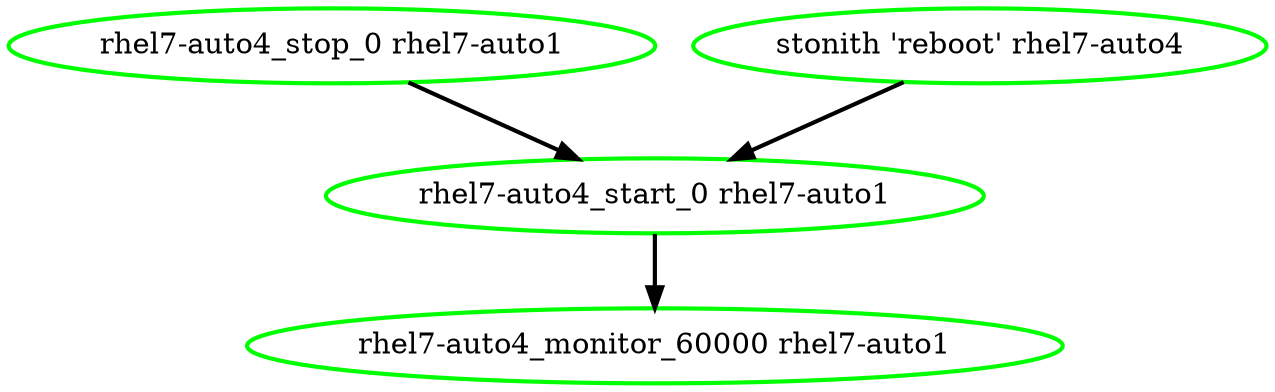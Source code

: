  digraph "g" {
"rhel7-auto4_monitor_60000 rhel7-auto1" [ style=bold color="green" fontcolor="black"]
"rhel7-auto4_start_0 rhel7-auto1" -> "rhel7-auto4_monitor_60000 rhel7-auto1" [ style = bold]
"rhel7-auto4_start_0 rhel7-auto1" [ style=bold color="green" fontcolor="black"]
"rhel7-auto4_stop_0 rhel7-auto1" -> "rhel7-auto4_start_0 rhel7-auto1" [ style = bold]
"rhel7-auto4_stop_0 rhel7-auto1" [ style=bold color="green" fontcolor="black"]
"stonith 'reboot' rhel7-auto4" -> "rhel7-auto4_start_0 rhel7-auto1" [ style = bold]
"stonith 'reboot' rhel7-auto4" [ style=bold color="green" fontcolor="black"]
}
